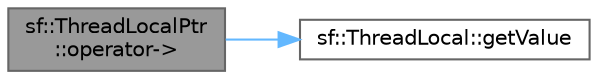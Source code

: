digraph "sf::ThreadLocalPtr::operator-&gt;"
{
 // LATEX_PDF_SIZE
  bgcolor="transparent";
  edge [fontname=Helvetica,fontsize=10,labelfontname=Helvetica,labelfontsize=10];
  node [fontname=Helvetica,fontsize=10,shape=box,height=0.2,width=0.4];
  rankdir="LR";
  Node1 [id="Node000001",label="sf::ThreadLocalPtr\l::operator-\>",height=0.2,width=0.4,color="gray40", fillcolor="grey60", style="filled", fontcolor="black",tooltip="Overload of operator ->"];
  Node1 -> Node2 [id="edge1_Node000001_Node000002",color="steelblue1",style="solid",tooltip=" "];
  Node2 [id="Node000002",label="sf::ThreadLocal::getValue",height=0.2,width=0.4,color="grey40", fillcolor="white", style="filled",URL="$classsf_1_1_thread_local.html#a3273f1976f96a838e386937eae33fc21",tooltip="Retrieve the thread-specific value of the variable."];
}
